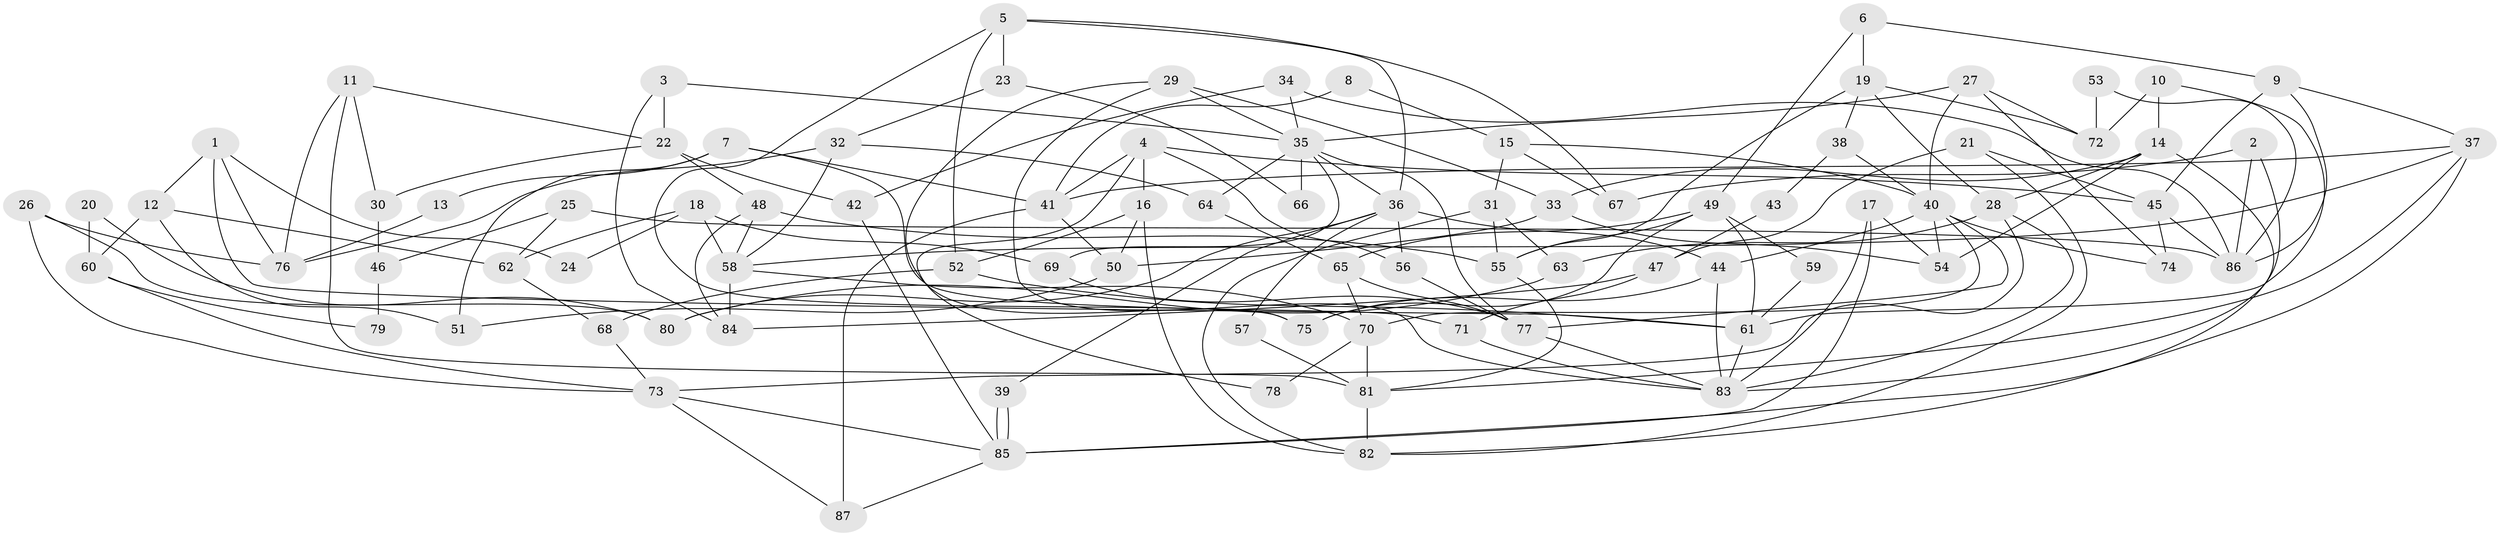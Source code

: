 // Generated by graph-tools (version 1.1) at 2025/11/02/27/25 16:11:20]
// undirected, 87 vertices, 174 edges
graph export_dot {
graph [start="1"]
  node [color=gray90,style=filled];
  1;
  2;
  3;
  4;
  5;
  6;
  7;
  8;
  9;
  10;
  11;
  12;
  13;
  14;
  15;
  16;
  17;
  18;
  19;
  20;
  21;
  22;
  23;
  24;
  25;
  26;
  27;
  28;
  29;
  30;
  31;
  32;
  33;
  34;
  35;
  36;
  37;
  38;
  39;
  40;
  41;
  42;
  43;
  44;
  45;
  46;
  47;
  48;
  49;
  50;
  51;
  52;
  53;
  54;
  55;
  56;
  57;
  58;
  59;
  60;
  61;
  62;
  63;
  64;
  65;
  66;
  67;
  68;
  69;
  70;
  71;
  72;
  73;
  74;
  75;
  76;
  77;
  78;
  79;
  80;
  81;
  82;
  83;
  84;
  85;
  86;
  87;
  1 -- 12;
  1 -- 61;
  1 -- 24;
  1 -- 76;
  2 -- 83;
  2 -- 86;
  2 -- 67;
  3 -- 84;
  3 -- 22;
  3 -- 35;
  4 -- 41;
  4 -- 56;
  4 -- 16;
  4 -- 45;
  4 -- 78;
  5 -- 36;
  5 -- 75;
  5 -- 23;
  5 -- 52;
  5 -- 67;
  6 -- 49;
  6 -- 9;
  6 -- 19;
  7 -- 41;
  7 -- 71;
  7 -- 13;
  7 -- 51;
  8 -- 41;
  8 -- 15;
  9 -- 37;
  9 -- 45;
  9 -- 86;
  10 -- 61;
  10 -- 14;
  10 -- 72;
  11 -- 76;
  11 -- 22;
  11 -- 30;
  11 -- 81;
  12 -- 51;
  12 -- 62;
  12 -- 60;
  13 -- 76;
  14 -- 54;
  14 -- 28;
  14 -- 33;
  14 -- 82;
  15 -- 40;
  15 -- 67;
  15 -- 31;
  16 -- 82;
  16 -- 50;
  16 -- 52;
  17 -- 54;
  17 -- 83;
  17 -- 85;
  18 -- 69;
  18 -- 58;
  18 -- 24;
  18 -- 62;
  19 -- 55;
  19 -- 28;
  19 -- 38;
  19 -- 72;
  20 -- 60;
  20 -- 80;
  21 -- 82;
  21 -- 45;
  21 -- 47;
  22 -- 48;
  22 -- 42;
  22 -- 30;
  23 -- 32;
  23 -- 66;
  25 -- 62;
  25 -- 86;
  25 -- 46;
  26 -- 73;
  26 -- 80;
  26 -- 76;
  27 -- 72;
  27 -- 35;
  27 -- 40;
  27 -- 74;
  28 -- 73;
  28 -- 63;
  28 -- 83;
  29 -- 75;
  29 -- 35;
  29 -- 33;
  29 -- 83;
  30 -- 46;
  31 -- 55;
  31 -- 63;
  31 -- 82;
  32 -- 58;
  32 -- 76;
  32 -- 64;
  33 -- 50;
  33 -- 54;
  34 -- 35;
  34 -- 86;
  34 -- 42;
  35 -- 64;
  35 -- 36;
  35 -- 66;
  35 -- 69;
  35 -- 77;
  36 -- 44;
  36 -- 39;
  36 -- 56;
  36 -- 57;
  36 -- 80;
  37 -- 85;
  37 -- 81;
  37 -- 41;
  37 -- 58;
  38 -- 40;
  38 -- 43;
  39 -- 85;
  39 -- 85;
  40 -- 77;
  40 -- 44;
  40 -- 54;
  40 -- 70;
  40 -- 74;
  41 -- 50;
  41 -- 87;
  42 -- 85;
  43 -- 47;
  44 -- 83;
  44 -- 75;
  45 -- 74;
  45 -- 86;
  46 -- 79;
  47 -- 84;
  47 -- 71;
  48 -- 58;
  48 -- 55;
  48 -- 84;
  49 -- 61;
  49 -- 65;
  49 -- 55;
  49 -- 59;
  49 -- 75;
  50 -- 51;
  52 -- 61;
  52 -- 68;
  53 -- 72;
  53 -- 86;
  55 -- 81;
  56 -- 77;
  57 -- 81;
  58 -- 70;
  58 -- 84;
  59 -- 61;
  60 -- 73;
  60 -- 79;
  61 -- 83;
  62 -- 68;
  63 -- 80;
  64 -- 65;
  65 -- 77;
  65 -- 70;
  68 -- 73;
  69 -- 77;
  70 -- 81;
  70 -- 78;
  71 -- 83;
  73 -- 85;
  73 -- 87;
  77 -- 83;
  81 -- 82;
  85 -- 87;
}
